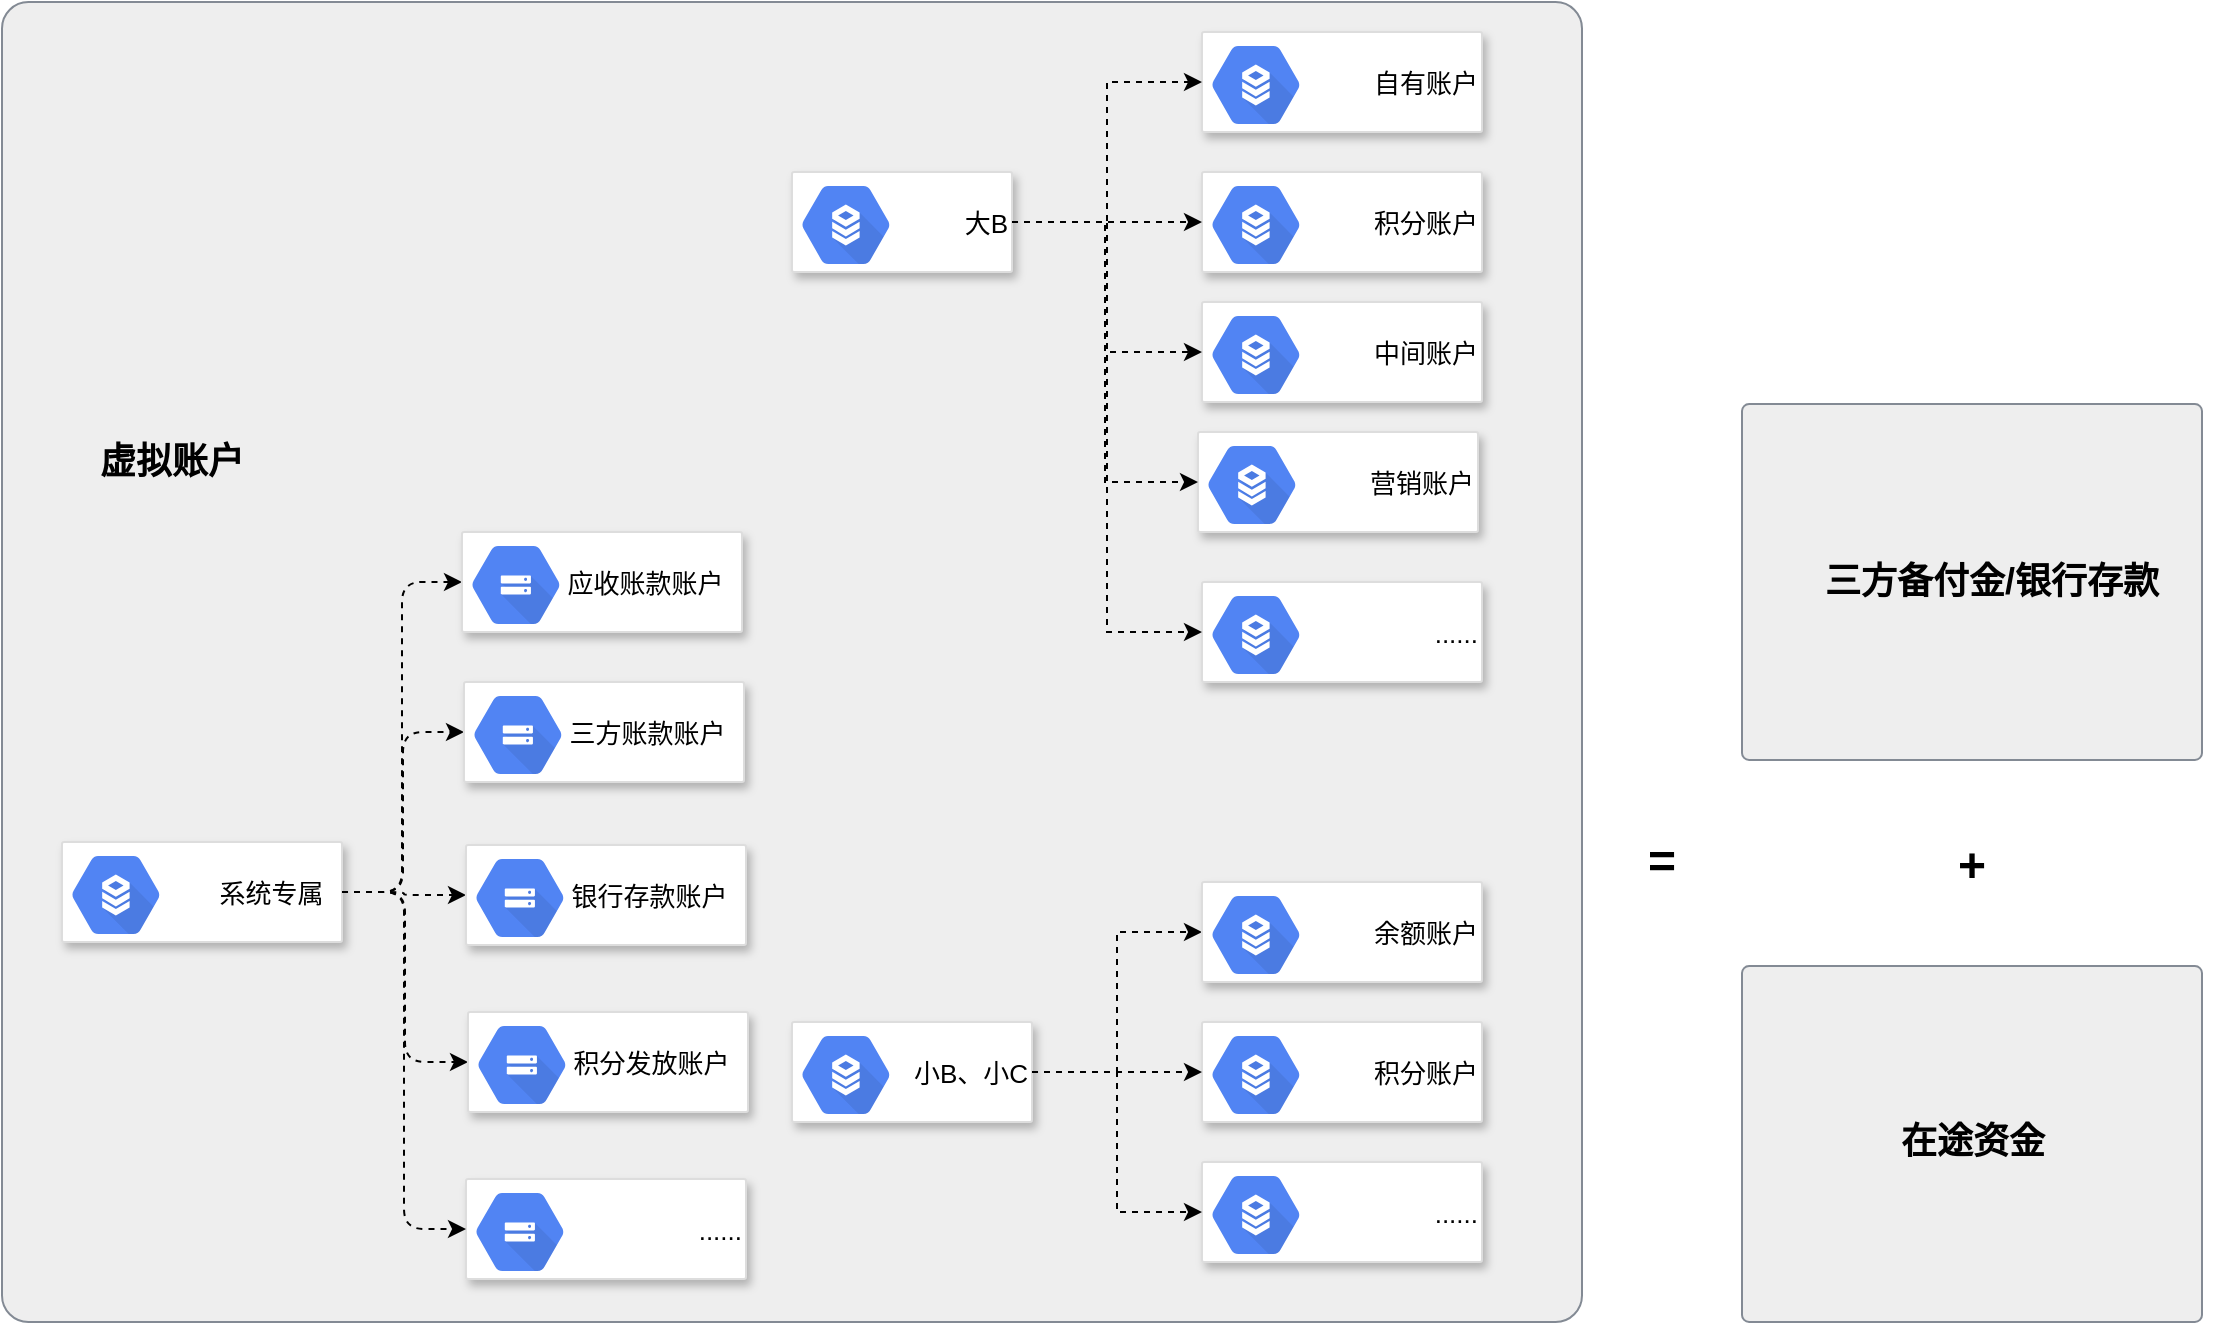 <mxfile version="10.6.5" type="github"><diagram id="w7cmN4Ts2UuRgStCVEqF" name="第 1 页"><mxGraphModel dx="1158" dy="1736" grid="1" gridSize="10" guides="1" tooltips="1" connect="1" arrows="1" fold="1" page="1" pageScale="1" pageWidth="827" pageHeight="1169" math="0" shadow="0"><root><mxCell id="0"/><mxCell id="1" parent="0"/><mxCell id="KR7O89OabdVFe0tg93BX-619" value="" style="rounded=1;whiteSpace=wrap;html=1;align=right;arcSize=2;fillColor=#eeeeee;strokeColor=#838A94;" parent="1" vertex="1"><mxGeometry x="40" y="-140" width="790" height="660" as="geometry"/></mxCell><mxCell id="KR7O89OabdVFe0tg93BX-620" style="edgeStyle=orthogonalEdgeStyle;rounded=1;orthogonalLoop=1;jettySize=auto;html=1;entryX=0;entryY=0.5;entryDx=0;entryDy=0;dashed=1;" parent="1" source="KR7O89OabdVFe0tg93BX-615" target="KR7O89OabdVFe0tg93BX-617" edge="1"><mxGeometry relative="1" as="geometry"/></mxCell><mxCell id="KR7O89OabdVFe0tg93BX-623" style="edgeStyle=orthogonalEdgeStyle;rounded=1;orthogonalLoop=1;jettySize=auto;html=1;entryX=0;entryY=0.5;entryDx=0;entryDy=0;dashed=1;" parent="1" source="KR7O89OabdVFe0tg93BX-615" target="KR7O89OabdVFe0tg93BX-621" edge="1"><mxGeometry relative="1" as="geometry"/></mxCell><mxCell id="KR7O89OabdVFe0tg93BX-626" style="edgeStyle=orthogonalEdgeStyle;rounded=1;orthogonalLoop=1;jettySize=auto;html=1;entryX=0;entryY=0.5;entryDx=0;entryDy=0;dashed=1;" parent="1" source="KR7O89OabdVFe0tg93BX-615" target="KR7O89OabdVFe0tg93BX-624" edge="1"><mxGeometry relative="1" as="geometry"/></mxCell><mxCell id="KR7O89OabdVFe0tg93BX-629" style="edgeStyle=orthogonalEdgeStyle;rounded=1;orthogonalLoop=1;jettySize=auto;html=1;entryX=0;entryY=0.5;entryDx=0;entryDy=0;dashed=1;" parent="1" source="KR7O89OabdVFe0tg93BX-615" target="KR7O89OabdVFe0tg93BX-627" edge="1"><mxGeometry relative="1" as="geometry"/></mxCell><mxCell id="KR7O89OabdVFe0tg93BX-615" value="系统专属  " style="strokeColor=#dddddd;fillColor=#ffffff;shadow=1;strokeWidth=1;rounded=1;absoluteArcSize=1;arcSize=2;align=right;fontSize=13;" parent="1" vertex="1"><mxGeometry x="70" y="280" width="140" height="50" as="geometry"/></mxCell><mxCell id="KR7O89OabdVFe0tg93BX-616" value="" style="dashed=0;connectable=0;html=1;fillColor=#5184F3;strokeColor=none;shape=mxgraph.gcp2.cloud_sql;part=1;labelPosition=right;verticalLabelPosition=middle;align=left;verticalAlign=top;spacingLeft=5;fontColor=#999999;fontSize=12;spacingTop=-8;" parent="KR7O89OabdVFe0tg93BX-615" vertex="1"><mxGeometry width="44" height="39" relative="1" as="geometry"><mxPoint x="5" y="7" as="offset"/></mxGeometry></mxCell><mxCell id="KR7O89OabdVFe0tg93BX-617" value="应收账款账户  " style="strokeColor=#dddddd;fillColor=#ffffff;shadow=1;strokeWidth=1;rounded=1;absoluteArcSize=1;arcSize=2;align=right;fontSize=13;" parent="1" vertex="1"><mxGeometry x="270" y="125" width="140" height="50" as="geometry"/></mxCell><mxCell id="KR7O89OabdVFe0tg93BX-618" value="&lt;div style=&quot;text-align: center&quot;&gt;&lt;/div&gt;" style="dashed=0;connectable=0;html=1;fillColor=#5184F3;strokeColor=none;shape=mxgraph.gcp2.cloud_storage;part=1;labelPosition=right;verticalLabelPosition=middle;align=left;verticalAlign=top;spacingLeft=5;fontColor=#999999;fontSize=12;spacingTop=-8;" parent="KR7O89OabdVFe0tg93BX-617" vertex="1"><mxGeometry width="44" height="39" relative="1" as="geometry"><mxPoint x="5" y="7" as="offset"/></mxGeometry></mxCell><mxCell id="KR7O89OabdVFe0tg93BX-621" value="三方账款账户  " style="strokeColor=#dddddd;fillColor=#ffffff;shadow=1;strokeWidth=1;rounded=1;absoluteArcSize=1;arcSize=2;align=right;fontSize=13;" parent="1" vertex="1"><mxGeometry x="271" y="200" width="140" height="50" as="geometry"/></mxCell><mxCell id="KR7O89OabdVFe0tg93BX-622" value="&lt;div style=&quot;text-align: center&quot;&gt;&lt;/div&gt;" style="dashed=0;connectable=0;html=1;fillColor=#5184F3;strokeColor=none;shape=mxgraph.gcp2.cloud_storage;part=1;labelPosition=right;verticalLabelPosition=middle;align=left;verticalAlign=top;spacingLeft=5;fontColor=#999999;fontSize=12;spacingTop=-8;" parent="KR7O89OabdVFe0tg93BX-621" vertex="1"><mxGeometry width="44" height="39" relative="1" as="geometry"><mxPoint x="5" y="7" as="offset"/></mxGeometry></mxCell><mxCell id="KR7O89OabdVFe0tg93BX-624" value="银行存款账户  " style="strokeColor=#dddddd;fillColor=#ffffff;shadow=1;strokeWidth=1;rounded=1;absoluteArcSize=1;arcSize=2;align=right;fontSize=13;" parent="1" vertex="1"><mxGeometry x="272" y="281.5" width="140" height="50" as="geometry"/></mxCell><mxCell id="KR7O89OabdVFe0tg93BX-625" value="&lt;div style=&quot;text-align: center&quot;&gt;&lt;/div&gt;" style="dashed=0;connectable=0;html=1;fillColor=#5184F3;strokeColor=none;shape=mxgraph.gcp2.cloud_storage;part=1;labelPosition=right;verticalLabelPosition=middle;align=left;verticalAlign=top;spacingLeft=5;fontColor=#999999;fontSize=12;spacingTop=-8;" parent="KR7O89OabdVFe0tg93BX-624" vertex="1"><mxGeometry width="44" height="39" relative="1" as="geometry"><mxPoint x="5" y="7" as="offset"/></mxGeometry></mxCell><mxCell id="KR7O89OabdVFe0tg93BX-627" value="积分发放账户  " style="strokeColor=#dddddd;fillColor=#ffffff;shadow=1;strokeWidth=1;rounded=1;absoluteArcSize=1;arcSize=2;align=right;fontSize=13;" parent="1" vertex="1"><mxGeometry x="273" y="365" width="140" height="50" as="geometry"/></mxCell><mxCell id="KR7O89OabdVFe0tg93BX-628" value="&lt;div style=&quot;text-align: center&quot;&gt;&lt;/div&gt;" style="dashed=0;connectable=0;html=1;fillColor=#5184F3;strokeColor=none;shape=mxgraph.gcp2.cloud_storage;part=1;labelPosition=right;verticalLabelPosition=middle;align=left;verticalAlign=top;spacingLeft=5;fontColor=#999999;fontSize=12;spacingTop=-8;" parent="KR7O89OabdVFe0tg93BX-627" vertex="1"><mxGeometry width="44" height="39" relative="1" as="geometry"><mxPoint x="5" y="7" as="offset"/></mxGeometry></mxCell><mxCell id="4kCqo7irvatW-C3LGvQY-18" value="" style="edgeStyle=orthogonalEdgeStyle;rounded=0;orthogonalLoop=1;jettySize=auto;html=1;entryX=0;entryY=0.5;entryDx=0;entryDy=0;dashed=1;" edge="1" parent="1" source="4kCqo7irvatW-C3LGvQY-10" target="4kCqo7irvatW-C3LGvQY-16"><mxGeometry relative="1" as="geometry"/></mxCell><mxCell id="4kCqo7irvatW-C3LGvQY-10" value="小B、小C" style="strokeColor=#dddddd;fillColor=#ffffff;shadow=1;strokeWidth=1;rounded=1;absoluteArcSize=1;arcSize=2;align=right;fontSize=13;" vertex="1" parent="1"><mxGeometry x="435" y="370" width="120" height="50" as="geometry"/></mxCell><mxCell id="4kCqo7irvatW-C3LGvQY-11" value="" style="dashed=0;connectable=0;html=1;fillColor=#5184F3;strokeColor=none;shape=mxgraph.gcp2.cloud_sql;part=1;labelPosition=right;verticalLabelPosition=middle;align=left;verticalAlign=top;spacingLeft=5;fontColor=#999999;fontSize=12;spacingTop=-8;" vertex="1" parent="4kCqo7irvatW-C3LGvQY-10"><mxGeometry width="44" height="39" relative="1" as="geometry"><mxPoint x="5" y="7" as="offset"/></mxGeometry></mxCell><mxCell id="4kCqo7irvatW-C3LGvQY-16" value="余额账户" style="strokeColor=#dddddd;fillColor=#ffffff;shadow=1;strokeWidth=1;rounded=1;absoluteArcSize=1;arcSize=2;align=right;fontSize=13;" vertex="1" parent="1"><mxGeometry x="640" y="300" width="140" height="50" as="geometry"/></mxCell><mxCell id="4kCqo7irvatW-C3LGvQY-17" value="" style="dashed=0;connectable=0;html=1;fillColor=#5184F3;strokeColor=none;shape=mxgraph.gcp2.cloud_sql;part=1;labelPosition=right;verticalLabelPosition=middle;align=left;verticalAlign=top;spacingLeft=5;fontColor=#999999;fontSize=12;spacingTop=-8;" vertex="1" parent="4kCqo7irvatW-C3LGvQY-16"><mxGeometry width="44" height="39" relative="1" as="geometry"><mxPoint x="5" y="7" as="offset"/></mxGeometry></mxCell><mxCell id="4kCqo7irvatW-C3LGvQY-24" value="积分账户" style="strokeColor=#dddddd;fillColor=#ffffff;shadow=1;strokeWidth=1;rounded=1;absoluteArcSize=1;arcSize=2;align=right;fontSize=13;" vertex="1" parent="1"><mxGeometry x="640" y="370" width="140" height="50" as="geometry"/></mxCell><mxCell id="4kCqo7irvatW-C3LGvQY-25" value="" style="dashed=0;connectable=0;html=1;fillColor=#5184F3;strokeColor=none;shape=mxgraph.gcp2.cloud_sql;part=1;labelPosition=right;verticalLabelPosition=middle;align=left;verticalAlign=top;spacingLeft=5;fontColor=#999999;fontSize=12;spacingTop=-8;" vertex="1" parent="4kCqo7irvatW-C3LGvQY-24"><mxGeometry width="44" height="39" relative="1" as="geometry"><mxPoint x="5" y="7" as="offset"/></mxGeometry></mxCell><mxCell id="4kCqo7irvatW-C3LGvQY-26" value="......" style="strokeColor=#dddddd;fillColor=#ffffff;shadow=1;strokeWidth=1;rounded=1;absoluteArcSize=1;arcSize=2;align=right;fontSize=13;" vertex="1" parent="1"><mxGeometry x="640" y="440" width="140" height="50" as="geometry"/></mxCell><mxCell id="4kCqo7irvatW-C3LGvQY-27" value="" style="dashed=0;connectable=0;html=1;fillColor=#5184F3;strokeColor=none;shape=mxgraph.gcp2.cloud_sql;part=1;labelPosition=right;verticalLabelPosition=middle;align=left;verticalAlign=top;spacingLeft=5;fontColor=#999999;fontSize=12;spacingTop=-8;" vertex="1" parent="4kCqo7irvatW-C3LGvQY-26"><mxGeometry width="44" height="39" relative="1" as="geometry"><mxPoint x="5" y="7" as="offset"/></mxGeometry></mxCell><mxCell id="4kCqo7irvatW-C3LGvQY-28" value="" style="edgeStyle=orthogonalEdgeStyle;rounded=0;orthogonalLoop=1;jettySize=auto;html=1;entryX=0;entryY=0.5;entryDx=0;entryDy=0;exitX=1;exitY=0.5;exitDx=0;exitDy=0;dashed=1;" edge="1" parent="1" source="4kCqo7irvatW-C3LGvQY-10" target="4kCqo7irvatW-C3LGvQY-24"><mxGeometry relative="1" as="geometry"><mxPoint x="560" y="380" as="sourcePoint"/><mxPoint x="650" y="395" as="targetPoint"/></mxGeometry></mxCell><mxCell id="4kCqo7irvatW-C3LGvQY-30" value="" style="edgeStyle=orthogonalEdgeStyle;rounded=0;orthogonalLoop=1;jettySize=auto;html=1;entryX=0;entryY=0.5;entryDx=0;entryDy=0;exitX=1;exitY=0.5;exitDx=0;exitDy=0;dashed=1;" edge="1" parent="1" source="4kCqo7irvatW-C3LGvQY-10" target="4kCqo7irvatW-C3LGvQY-26"><mxGeometry relative="1" as="geometry"><mxPoint x="560" y="380" as="sourcePoint"/><mxPoint x="650" y="480" as="targetPoint"/></mxGeometry></mxCell><mxCell id="4kCqo7irvatW-C3LGvQY-33" value="" style="group" vertex="1" connectable="0" parent="1"><mxGeometry x="910" y="61" width="230" height="178" as="geometry"/></mxCell><mxCell id="4kCqo7irvatW-C3LGvQY-31" value="&lt;div style=&quot;text-align: justify&quot;&gt;&lt;br&gt;&lt;/div&gt;" style="rounded=1;whiteSpace=wrap;html=1;align=right;arcSize=2;fillColor=#eeeeee;strokeColor=#838A94;" vertex="1" parent="4kCqo7irvatW-C3LGvQY-33"><mxGeometry width="230" height="178" as="geometry"/></mxCell><mxCell id="4kCqo7irvatW-C3LGvQY-32" value="&lt;b&gt;&lt;font style=&quot;font-size: 18px&quot;&gt;三方备付金/银行存款&lt;/font&gt;&lt;/b&gt;" style="text;html=1;strokeColor=none;fillColor=none;align=center;verticalAlign=middle;whiteSpace=wrap;rounded=0;" vertex="1" parent="4kCqo7irvatW-C3LGvQY-33"><mxGeometry x="40" y="79" width="170" height="20" as="geometry"/></mxCell><mxCell id="4kCqo7irvatW-C3LGvQY-34" value="" style="group" vertex="1" connectable="0" parent="1"><mxGeometry x="920" y="71" width="230" height="178" as="geometry"/></mxCell><mxCell id="4kCqo7irvatW-C3LGvQY-35" value="&lt;div style=&quot;text-align: justify&quot;&gt;&lt;br&gt;&lt;/div&gt;" style="rounded=1;whiteSpace=wrap;html=1;align=right;arcSize=2;fillColor=#eeeeee;strokeColor=#838A94;" vertex="1" parent="1"><mxGeometry x="910" y="342" width="230" height="178" as="geometry"/></mxCell><mxCell id="4kCqo7irvatW-C3LGvQY-36" value="&lt;b&gt;&lt;font style=&quot;font-size: 18px&quot;&gt;在途资金&lt;/font&gt;&lt;/b&gt;" style="text;html=1;strokeColor=none;fillColor=none;align=center;verticalAlign=middle;whiteSpace=wrap;rounded=0;" vertex="1" parent="1"><mxGeometry x="967.5" y="420" width="115" height="20" as="geometry"/></mxCell><mxCell id="4kCqo7irvatW-C3LGvQY-38" value="&lt;b&gt;&lt;font style=&quot;font-size: 18px&quot;&gt;虚拟账户&lt;/font&gt;&lt;/b&gt;" style="text;html=1;strokeColor=none;fillColor=none;align=center;verticalAlign=middle;whiteSpace=wrap;rounded=0;" vertex="1" parent="1"><mxGeometry x="70" y="80" width="110" height="20" as="geometry"/></mxCell><mxCell id="4kCqo7irvatW-C3LGvQY-39" value="&lt;b&gt;&lt;font style=&quot;font-size: 24px&quot;&gt;=&lt;/font&gt;&lt;/b&gt;" style="text;html=1;strokeColor=none;fillColor=none;align=center;verticalAlign=middle;whiteSpace=wrap;rounded=0;" vertex="1" parent="1"><mxGeometry x="850" y="280" width="40" height="20" as="geometry"/></mxCell><mxCell id="4kCqo7irvatW-C3LGvQY-40" value="&lt;b&gt;&lt;font style=&quot;font-size: 24px&quot;&gt;+&lt;/font&gt;&lt;/b&gt;" style="text;html=1;strokeColor=none;fillColor=none;align=center;verticalAlign=middle;whiteSpace=wrap;rounded=0;" vertex="1" parent="1"><mxGeometry x="1005" y="281.5" width="40" height="20" as="geometry"/></mxCell><mxCell id="4kCqo7irvatW-C3LGvQY-41" value="......" style="strokeColor=#dddddd;fillColor=#ffffff;shadow=1;strokeWidth=1;rounded=1;absoluteArcSize=1;arcSize=2;align=right;fontSize=13;" vertex="1" parent="1"><mxGeometry x="272" y="448.5" width="140" height="50" as="geometry"/></mxCell><mxCell id="4kCqo7irvatW-C3LGvQY-42" value="&lt;div style=&quot;text-align: center&quot;&gt;&lt;/div&gt;" style="dashed=0;connectable=0;html=1;fillColor=#5184F3;strokeColor=none;shape=mxgraph.gcp2.cloud_storage;part=1;labelPosition=right;verticalLabelPosition=middle;align=left;verticalAlign=top;spacingLeft=5;fontColor=#999999;fontSize=12;spacingTop=-8;" vertex="1" parent="4kCqo7irvatW-C3LGvQY-41"><mxGeometry width="44" height="39" relative="1" as="geometry"><mxPoint x="5" y="7" as="offset"/></mxGeometry></mxCell><mxCell id="4kCqo7irvatW-C3LGvQY-43" style="edgeStyle=orthogonalEdgeStyle;rounded=1;orthogonalLoop=1;jettySize=auto;html=1;entryX=0;entryY=0.5;entryDx=0;entryDy=0;dashed=1;exitX=1;exitY=0.5;exitDx=0;exitDy=0;" edge="1" parent="1" source="KR7O89OabdVFe0tg93BX-615" target="4kCqo7irvatW-C3LGvQY-41"><mxGeometry relative="1" as="geometry"><mxPoint x="210" y="300" as="sourcePoint"/><mxPoint x="283" y="400" as="targetPoint"/></mxGeometry></mxCell><mxCell id="4kCqo7irvatW-C3LGvQY-49" value="" style="group" vertex="1" connectable="0" parent="1"><mxGeometry x="435" y="-125" width="345" height="250" as="geometry"/></mxCell><mxCell id="KR7O89OabdVFe0tg93BX-630" value="大B" style="strokeColor=#dddddd;fillColor=#ffffff;shadow=1;strokeWidth=1;rounded=1;absoluteArcSize=1;arcSize=2;align=right;fontSize=13;" parent="4kCqo7irvatW-C3LGvQY-49" vertex="1"><mxGeometry y="70" width="110" height="50" as="geometry"/></mxCell><mxCell id="KR7O89OabdVFe0tg93BX-631" value="" style="dashed=0;connectable=0;html=1;fillColor=#5184F3;strokeColor=none;shape=mxgraph.gcp2.cloud_sql;part=1;labelPosition=right;verticalLabelPosition=middle;align=left;verticalAlign=top;spacingLeft=5;fontColor=#999999;fontSize=12;spacingTop=-8;" parent="KR7O89OabdVFe0tg93BX-630" vertex="1"><mxGeometry width="44" height="39" relative="1" as="geometry"><mxPoint x="5" y="7" as="offset"/></mxGeometry></mxCell><mxCell id="4kCqo7irvatW-C3LGvQY-1" value="自有账户" style="strokeColor=#dddddd;fillColor=#ffffff;shadow=1;strokeWidth=1;rounded=1;absoluteArcSize=1;arcSize=2;align=right;fontSize=13;" vertex="1" parent="4kCqo7irvatW-C3LGvQY-49"><mxGeometry x="205" width="140" height="50" as="geometry"/></mxCell><mxCell id="4kCqo7irvatW-C3LGvQY-2" value="" style="dashed=0;connectable=0;html=1;fillColor=#5184F3;strokeColor=none;shape=mxgraph.gcp2.cloud_sql;part=1;labelPosition=right;verticalLabelPosition=middle;align=left;verticalAlign=top;spacingLeft=5;fontColor=#999999;fontSize=12;spacingTop=-8;" vertex="1" parent="4kCqo7irvatW-C3LGvQY-1"><mxGeometry width="44" height="39" relative="1" as="geometry"><mxPoint x="5" y="7" as="offset"/></mxGeometry></mxCell><mxCell id="4kCqo7irvatW-C3LGvQY-3" value="" style="edgeStyle=orthogonalEdgeStyle;rounded=0;orthogonalLoop=1;jettySize=auto;html=1;entryX=0;entryY=0.5;entryDx=0;entryDy=0;dashed=1;" edge="1" parent="4kCqo7irvatW-C3LGvQY-49" source="KR7O89OabdVFe0tg93BX-630" target="4kCqo7irvatW-C3LGvQY-1"><mxGeometry relative="1" as="geometry"/></mxCell><mxCell id="4kCqo7irvatW-C3LGvQY-5" value="积分账户" style="strokeColor=#dddddd;fillColor=#ffffff;shadow=1;strokeWidth=1;rounded=1;absoluteArcSize=1;arcSize=2;align=right;fontSize=13;" vertex="1" parent="4kCqo7irvatW-C3LGvQY-49"><mxGeometry x="205" y="70" width="140" height="50" as="geometry"/></mxCell><mxCell id="4kCqo7irvatW-C3LGvQY-6" value="" style="dashed=0;connectable=0;html=1;fillColor=#5184F3;strokeColor=none;shape=mxgraph.gcp2.cloud_sql;part=1;labelPosition=right;verticalLabelPosition=middle;align=left;verticalAlign=top;spacingLeft=5;fontColor=#999999;fontSize=12;spacingTop=-8;" vertex="1" parent="4kCqo7irvatW-C3LGvQY-5"><mxGeometry width="44" height="39" relative="1" as="geometry"><mxPoint x="5" y="7" as="offset"/></mxGeometry></mxCell><mxCell id="4kCqo7irvatW-C3LGvQY-7" style="edgeStyle=orthogonalEdgeStyle;rounded=0;orthogonalLoop=1;jettySize=auto;html=1;entryX=0;entryY=0.5;entryDx=0;entryDy=0;dashed=1;" edge="1" parent="4kCqo7irvatW-C3LGvQY-49" source="KR7O89OabdVFe0tg93BX-630" target="4kCqo7irvatW-C3LGvQY-5"><mxGeometry relative="1" as="geometry"/></mxCell><mxCell id="4kCqo7irvatW-C3LGvQY-22" value="中间账户" style="strokeColor=#dddddd;fillColor=#ffffff;shadow=1;strokeWidth=1;rounded=1;absoluteArcSize=1;arcSize=2;align=right;fontSize=13;" vertex="1" parent="4kCqo7irvatW-C3LGvQY-49"><mxGeometry x="205" y="135" width="140" height="50" as="geometry"/></mxCell><mxCell id="4kCqo7irvatW-C3LGvQY-23" value="" style="dashed=0;connectable=0;html=1;fillColor=#5184F3;strokeColor=none;shape=mxgraph.gcp2.cloud_sql;part=1;labelPosition=right;verticalLabelPosition=middle;align=left;verticalAlign=top;spacingLeft=5;fontColor=#999999;fontSize=12;spacingTop=-8;" vertex="1" parent="4kCqo7irvatW-C3LGvQY-22"><mxGeometry width="44" height="39" relative="1" as="geometry"><mxPoint x="5" y="7" as="offset"/></mxGeometry></mxCell><mxCell id="4kCqo7irvatW-C3LGvQY-37" value="" style="edgeStyle=orthogonalEdgeStyle;rounded=0;orthogonalLoop=1;jettySize=auto;html=1;entryX=0;entryY=0.5;entryDx=0;entryDy=0;exitX=1;exitY=0.5;exitDx=0;exitDy=0;dashed=1;" edge="1" parent="4kCqo7irvatW-C3LGvQY-49" source="KR7O89OabdVFe0tg93BX-630" target="4kCqo7irvatW-C3LGvQY-22"><mxGeometry relative="1" as="geometry"><mxPoint x="115" y="105" as="sourcePoint"/><mxPoint x="215" y="35" as="targetPoint"/></mxGeometry></mxCell><mxCell id="4kCqo7irvatW-C3LGvQY-44" value="营销账户" style="strokeColor=#dddddd;fillColor=#ffffff;shadow=1;strokeWidth=1;rounded=1;absoluteArcSize=1;arcSize=2;align=right;fontSize=13;" vertex="1" parent="4kCqo7irvatW-C3LGvQY-49"><mxGeometry x="203" y="200" width="140" height="50" as="geometry"/></mxCell><mxCell id="4kCqo7irvatW-C3LGvQY-45" value="" style="dashed=0;connectable=0;html=1;fillColor=#5184F3;strokeColor=none;shape=mxgraph.gcp2.cloud_sql;part=1;labelPosition=right;verticalLabelPosition=middle;align=left;verticalAlign=top;spacingLeft=5;fontColor=#999999;fontSize=12;spacingTop=-8;" vertex="1" parent="4kCqo7irvatW-C3LGvQY-44"><mxGeometry width="44" height="39" relative="1" as="geometry"><mxPoint x="5" y="7" as="offset"/></mxGeometry></mxCell><mxCell id="4kCqo7irvatW-C3LGvQY-46" value="" style="edgeStyle=orthogonalEdgeStyle;rounded=0;orthogonalLoop=1;jettySize=auto;html=1;entryX=0;entryY=0.5;entryDx=0;entryDy=0;exitX=1;exitY=0.5;exitDx=0;exitDy=0;dashed=1;" edge="1" parent="4kCqo7irvatW-C3LGvQY-49" target="4kCqo7irvatW-C3LGvQY-44" source="KR7O89OabdVFe0tg93BX-630"><mxGeometry relative="1" as="geometry"><mxPoint x="108" y="160" as="sourcePoint"/><mxPoint x="213" y="100" as="targetPoint"/></mxGeometry></mxCell><mxCell id="4kCqo7irvatW-C3LGvQY-50" value="......" style="strokeColor=#dddddd;fillColor=#ffffff;shadow=1;strokeWidth=1;rounded=1;absoluteArcSize=1;arcSize=2;align=right;fontSize=13;" vertex="1" parent="1"><mxGeometry x="640" y="150" width="140" height="50" as="geometry"/></mxCell><mxCell id="4kCqo7irvatW-C3LGvQY-51" value="" style="dashed=0;connectable=0;html=1;fillColor=#5184F3;strokeColor=none;shape=mxgraph.gcp2.cloud_sql;part=1;labelPosition=right;verticalLabelPosition=middle;align=left;verticalAlign=top;spacingLeft=5;fontColor=#999999;fontSize=12;spacingTop=-8;" vertex="1" parent="4kCqo7irvatW-C3LGvQY-50"><mxGeometry width="44" height="39" relative="1" as="geometry"><mxPoint x="5" y="7" as="offset"/></mxGeometry></mxCell><mxCell id="4kCqo7irvatW-C3LGvQY-52" value="" style="edgeStyle=orthogonalEdgeStyle;rounded=0;orthogonalLoop=1;jettySize=auto;html=1;entryX=0;entryY=0.5;entryDx=0;entryDy=0;exitX=1;exitY=0.5;exitDx=0;exitDy=0;dashed=1;" edge="1" parent="1" target="4kCqo7irvatW-C3LGvQY-50" source="KR7O89OabdVFe0tg93BX-630"><mxGeometry relative="1" as="geometry"><mxPoint x="547" y="45" as="sourcePoint"/><mxPoint x="215" y="175" as="targetPoint"/></mxGeometry></mxCell></root></mxGraphModel></diagram></mxfile>